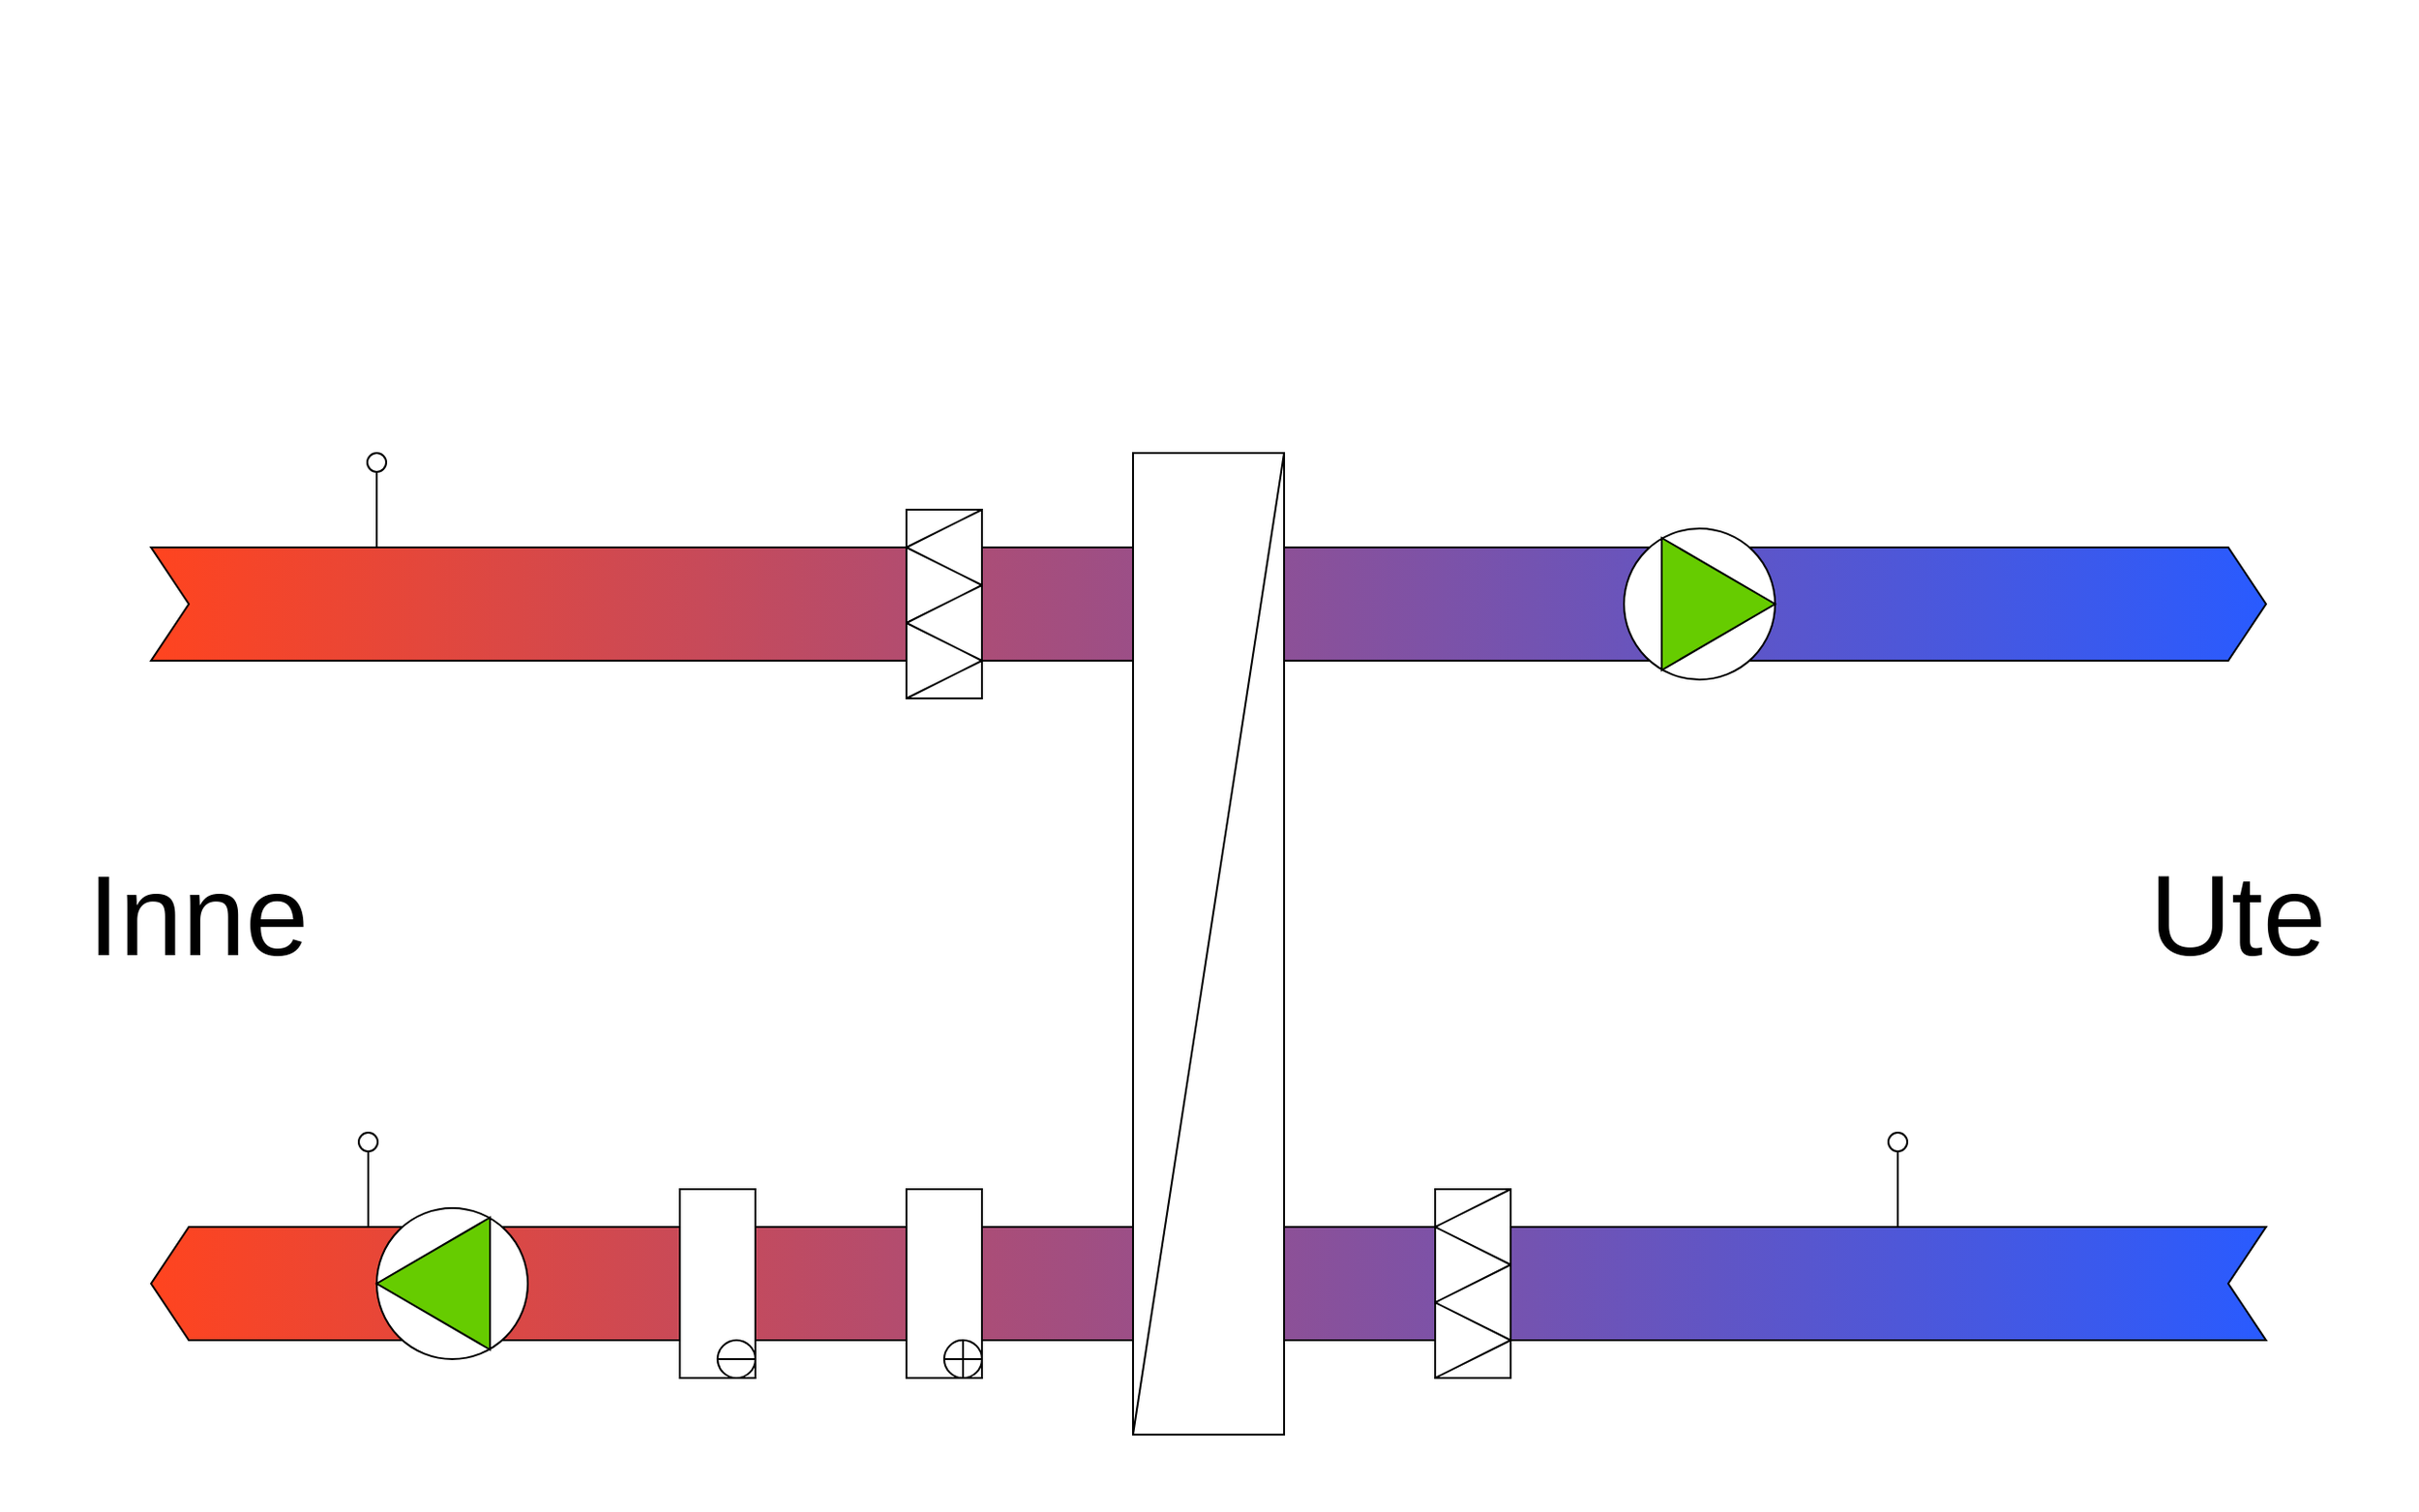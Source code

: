 <mxfile pages="1" version="11.2.7" type="device"><diagram id="B8g8ARdfbTk3gawVPV2g" name="Page-1"><mxGraphModel dx="2889" dy="1206" grid="1" gridSize="10" guides="1" tooltips="1" connect="1" arrows="1" fold="1" page="1" pageScale="1" pageWidth="827" pageHeight="1169" math="0" shadow="0"><root><mxCell id="0"/><mxCell id="1" parent="0"/><mxCell id="tMrsy0uFDzaM5jlQrrLT-79" value="" style="rounded=0;whiteSpace=wrap;html=1;strokeWidth=1;fillOpacity=0;strokeColor=none;" parent="1" vertex="1"><mxGeometry x="-240" y="80" width="1280" height="800" as="geometry"/></mxCell><object label="" placeholders="1" id="tMrsy0uFDzaM5jlQrrLT-1"><mxCell style="shape=step;perimeter=stepPerimeter;whiteSpace=wrap;html=1;fixedSize=1;gradientColor=#FF441F;gradientDirection=west;fillColor=#295BFF;" parent="1" vertex="1"><mxGeometry x="-160" y="370" width="1120" height="60" as="geometry"/></mxCell></object><mxCell id="tMrsy0uFDzaM5jlQrrLT-2" value="" style="shape=step;perimeter=stepPerimeter;whiteSpace=wrap;html=1;fixedSize=1;rotation=-180;fillColor=#295BFF;gradientColor=#FF441F;gradientDirection=east;" parent="1" vertex="1"><mxGeometry x="-160" y="730" width="1120" height="60" as="geometry"/></mxCell><mxCell id="tMrsy0uFDzaM5jlQrrLT-15" value="" style="group" parent="1" vertex="1" connectable="0"><mxGeometry x="360" y="320" width="80" height="520" as="geometry"/></mxCell><mxCell id="tMrsy0uFDzaM5jlQrrLT-3" value="" style="rounded=0;whiteSpace=wrap;html=1;" parent="tMrsy0uFDzaM5jlQrrLT-15" vertex="1"><mxGeometry width="80" height="520" as="geometry"/></mxCell><mxCell id="tMrsy0uFDzaM5jlQrrLT-4" value="" style="endArrow=none;html=1;" parent="tMrsy0uFDzaM5jlQrrLT-15" edge="1"><mxGeometry width="50" height="50" relative="1" as="geometry"><mxPoint y="520" as="sourcePoint"/><mxPoint x="80" as="targetPoint"/></mxGeometry></mxCell><mxCell id="tMrsy0uFDzaM5jlQrrLT-16" value="" style="group" parent="1" vertex="1" connectable="0"><mxGeometry x="240" y="350" width="40" height="100" as="geometry"/></mxCell><mxCell id="tMrsy0uFDzaM5jlQrrLT-17" value="" style="rounded=0;whiteSpace=wrap;html=1;" parent="tMrsy0uFDzaM5jlQrrLT-16" vertex="1"><mxGeometry width="40" height="100" as="geometry"/></mxCell><mxCell id="tMrsy0uFDzaM5jlQrrLT-18" value="" style="endArrow=none;html=1;" parent="tMrsy0uFDzaM5jlQrrLT-16" edge="1"><mxGeometry width="50" height="50" relative="1" as="geometry"><mxPoint y="20" as="sourcePoint"/><mxPoint x="40" as="targetPoint"/></mxGeometry></mxCell><mxCell id="tMrsy0uFDzaM5jlQrrLT-19" value="" style="endArrow=none;html=1;" parent="tMrsy0uFDzaM5jlQrrLT-16" edge="1"><mxGeometry width="50" height="50" relative="1" as="geometry"><mxPoint y="20" as="sourcePoint"/><mxPoint x="40" y="40" as="targetPoint"/></mxGeometry></mxCell><mxCell id="tMrsy0uFDzaM5jlQrrLT-20" value="" style="endArrow=none;html=1;" parent="tMrsy0uFDzaM5jlQrrLT-16" edge="1"><mxGeometry width="50" height="50" relative="1" as="geometry"><mxPoint y="60" as="sourcePoint"/><mxPoint x="40" y="40" as="targetPoint"/></mxGeometry></mxCell><mxCell id="tMrsy0uFDzaM5jlQrrLT-21" value="" style="endArrow=none;html=1;" parent="tMrsy0uFDzaM5jlQrrLT-16" edge="1"><mxGeometry width="50" height="50" relative="1" as="geometry"><mxPoint y="60" as="sourcePoint"/><mxPoint x="40" y="80" as="targetPoint"/></mxGeometry></mxCell><mxCell id="tMrsy0uFDzaM5jlQrrLT-22" value="" style="endArrow=none;html=1;" parent="tMrsy0uFDzaM5jlQrrLT-16" edge="1"><mxGeometry width="50" height="50" relative="1" as="geometry"><mxPoint y="100" as="sourcePoint"/><mxPoint x="40" y="80" as="targetPoint"/></mxGeometry></mxCell><object label="" id="tMrsy0uFDzaM5jlQrrLT-25"><mxCell style="group" parent="1" vertex="1" connectable="0"><mxGeometry x="620" y="360" width="80" height="80" as="geometry"/></mxCell></object><mxCell id="tMrsy0uFDzaM5jlQrrLT-23" value="" style="ellipse;whiteSpace=wrap;html=1;aspect=fixed;" parent="tMrsy0uFDzaM5jlQrrLT-25" vertex="1"><mxGeometry width="80" height="80" as="geometry"/></mxCell><mxCell id="tMrsy0uFDzaM5jlQrrLT-24" value="" style="triangle;whiteSpace=wrap;html=1;fillColor=#66CC00;" parent="tMrsy0uFDzaM5jlQrrLT-25" vertex="1"><mxGeometry x="20" y="5" width="60" height="70" as="geometry"/></mxCell><mxCell id="tMrsy0uFDzaM5jlQrrLT-26" value="" style="group;rotation=180;" parent="1" vertex="1" connectable="0"><mxGeometry x="-40.5" y="720" width="80" height="80" as="geometry"/></mxCell><mxCell id="tMrsy0uFDzaM5jlQrrLT-27" value="" style="ellipse;whiteSpace=wrap;html=1;aspect=fixed;rotation=180;" parent="tMrsy0uFDzaM5jlQrrLT-26" vertex="1"><mxGeometry width="80" height="80" as="geometry"/></mxCell><mxCell id="tMrsy0uFDzaM5jlQrrLT-28" value="" style="triangle;whiteSpace=wrap;html=1;rotation=180;fillColor=#66CC00;" parent="tMrsy0uFDzaM5jlQrrLT-26" vertex="1"><mxGeometry y="5" width="60" height="70" as="geometry"/></mxCell><mxCell id="tMrsy0uFDzaM5jlQrrLT-65" value="" style="group" parent="1" vertex="1" connectable="0"><mxGeometry x="-50" y="680" width="10" height="50" as="geometry"/></mxCell><mxCell id="tMrsy0uFDzaM5jlQrrLT-63" value="" style="endArrow=none;html=1;" parent="tMrsy0uFDzaM5jlQrrLT-65" edge="1"><mxGeometry width="50" height="50" relative="1" as="geometry"><mxPoint x="5" y="50" as="sourcePoint"/><mxPoint x="5" y="10" as="targetPoint"/></mxGeometry></mxCell><mxCell id="tMrsy0uFDzaM5jlQrrLT-64" value="" style="ellipse;whiteSpace=wrap;html=1;aspect=fixed;strokeWidth=1;" parent="tMrsy0uFDzaM5jlQrrLT-65" vertex="1"><mxGeometry width="10" height="10" as="geometry"/></mxCell><mxCell id="tMrsy0uFDzaM5jlQrrLT-68" value="" style="group" parent="1" vertex="1" connectable="0"><mxGeometry x="760" y="680" width="10" height="50" as="geometry"/></mxCell><mxCell id="tMrsy0uFDzaM5jlQrrLT-69" value="" style="endArrow=none;html=1;" parent="tMrsy0uFDzaM5jlQrrLT-68" edge="1"><mxGeometry width="50" height="50" relative="1" as="geometry"><mxPoint x="5" y="50" as="sourcePoint"/><mxPoint x="5" y="10" as="targetPoint"/></mxGeometry></mxCell><mxCell id="tMrsy0uFDzaM5jlQrrLT-70" value="" style="ellipse;whiteSpace=wrap;html=1;aspect=fixed;strokeWidth=1;" parent="tMrsy0uFDzaM5jlQrrLT-68" vertex="1"><mxGeometry width="10" height="10" as="geometry"/></mxCell><mxCell id="tMrsy0uFDzaM5jlQrrLT-74" value="" style="rounded=0;whiteSpace=wrap;html=1;strokeWidth=1;" parent="1" vertex="1"><mxGeometry x="120" y="710" width="40" height="100" as="geometry"/></mxCell><mxCell id="tMrsy0uFDzaM5jlQrrLT-75" value="" style="rounded=0;whiteSpace=wrap;html=1;strokeWidth=1;" parent="1" vertex="1"><mxGeometry x="240" y="710" width="40" height="100" as="geometry"/></mxCell><mxCell id="tMrsy0uFDzaM5jlQrrLT-76" value="" style="shape=lineEllipse;perimeter=ellipsePerimeter;whiteSpace=wrap;html=1;backgroundOutline=1;strokeWidth=1;" parent="1" vertex="1"><mxGeometry x="140" y="790" width="20" height="20" as="geometry"/></mxCell><mxCell id="tMrsy0uFDzaM5jlQrrLT-77" value="" style="shape=orEllipse;perimeter=ellipsePerimeter;whiteSpace=wrap;html=1;backgroundOutline=1;strokeWidth=1;" parent="1" vertex="1"><mxGeometry x="260" y="790" width="20" height="20" as="geometry"/></mxCell><mxCell id="tMrsy0uFDzaM5jlQrrLT-14" value="" style="group" parent="1" vertex="1" connectable="0"><mxGeometry x="520" y="710" width="40" height="100" as="geometry"/></mxCell><mxCell id="tMrsy0uFDzaM5jlQrrLT-5" value="" style="rounded=0;whiteSpace=wrap;html=1;" parent="tMrsy0uFDzaM5jlQrrLT-14" vertex="1"><mxGeometry width="40" height="100" as="geometry"/></mxCell><mxCell id="tMrsy0uFDzaM5jlQrrLT-9" value="" style="endArrow=none;html=1;" parent="tMrsy0uFDzaM5jlQrrLT-14" edge="1"><mxGeometry width="50" height="50" relative="1" as="geometry"><mxPoint y="20" as="sourcePoint"/><mxPoint x="40" as="targetPoint"/></mxGeometry></mxCell><mxCell id="tMrsy0uFDzaM5jlQrrLT-10" value="" style="endArrow=none;html=1;" parent="tMrsy0uFDzaM5jlQrrLT-14" edge="1"><mxGeometry width="50" height="50" relative="1" as="geometry"><mxPoint y="20" as="sourcePoint"/><mxPoint x="40" y="40" as="targetPoint"/></mxGeometry></mxCell><mxCell id="tMrsy0uFDzaM5jlQrrLT-11" value="" style="endArrow=none;html=1;" parent="tMrsy0uFDzaM5jlQrrLT-14" edge="1"><mxGeometry width="50" height="50" relative="1" as="geometry"><mxPoint y="60" as="sourcePoint"/><mxPoint x="40" y="40" as="targetPoint"/></mxGeometry></mxCell><mxCell id="tMrsy0uFDzaM5jlQrrLT-12" value="" style="endArrow=none;html=1;" parent="tMrsy0uFDzaM5jlQrrLT-14" edge="1"><mxGeometry width="50" height="50" relative="1" as="geometry"><mxPoint y="60" as="sourcePoint"/><mxPoint x="40" y="80" as="targetPoint"/></mxGeometry></mxCell><mxCell id="tMrsy0uFDzaM5jlQrrLT-13" value="" style="endArrow=none;html=1;" parent="tMrsy0uFDzaM5jlQrrLT-14" edge="1"><mxGeometry width="50" height="50" relative="1" as="geometry"><mxPoint y="100" as="sourcePoint"/><mxPoint x="40" y="80" as="targetPoint"/></mxGeometry></mxCell><mxCell id="tMrsy0uFDzaM5jlQrrLT-71" value="" style="group" parent="1" vertex="1" connectable="0"><mxGeometry x="-45.5" y="320" width="10" height="50" as="geometry"/></mxCell><mxCell id="tMrsy0uFDzaM5jlQrrLT-72" value="" style="endArrow=none;html=1;" parent="tMrsy0uFDzaM5jlQrrLT-71" edge="1"><mxGeometry width="50" height="50" relative="1" as="geometry"><mxPoint x="5" y="50" as="sourcePoint"/><mxPoint x="5" y="10" as="targetPoint"/></mxGeometry></mxCell><mxCell id="tMrsy0uFDzaM5jlQrrLT-73" value="" style="ellipse;whiteSpace=wrap;html=1;aspect=fixed;strokeWidth=1;" parent="tMrsy0uFDzaM5jlQrrLT-71" vertex="1"><mxGeometry width="10" height="10" as="geometry"/></mxCell><mxCell id="EsZRXjcE-_U_Yr90MpAS-1" value="Ute" style="text;html=1;strokeColor=none;fillColor=none;align=center;verticalAlign=middle;whiteSpace=wrap;rounded=0;fontSize=60;" vertex="1" parent="1"><mxGeometry x="880" y="540" width="130" height="50" as="geometry"/></mxCell><mxCell id="EsZRXjcE-_U_Yr90MpAS-2" value="Inne" style="text;html=1;strokeColor=none;fillColor=none;align=center;verticalAlign=middle;whiteSpace=wrap;rounded=0;fontSize=60;direction=south;" vertex="1" parent="1"><mxGeometry x="-200" y="540" width="130" height="50" as="geometry"/></mxCell></root></mxGraphModel></diagram></mxfile>
